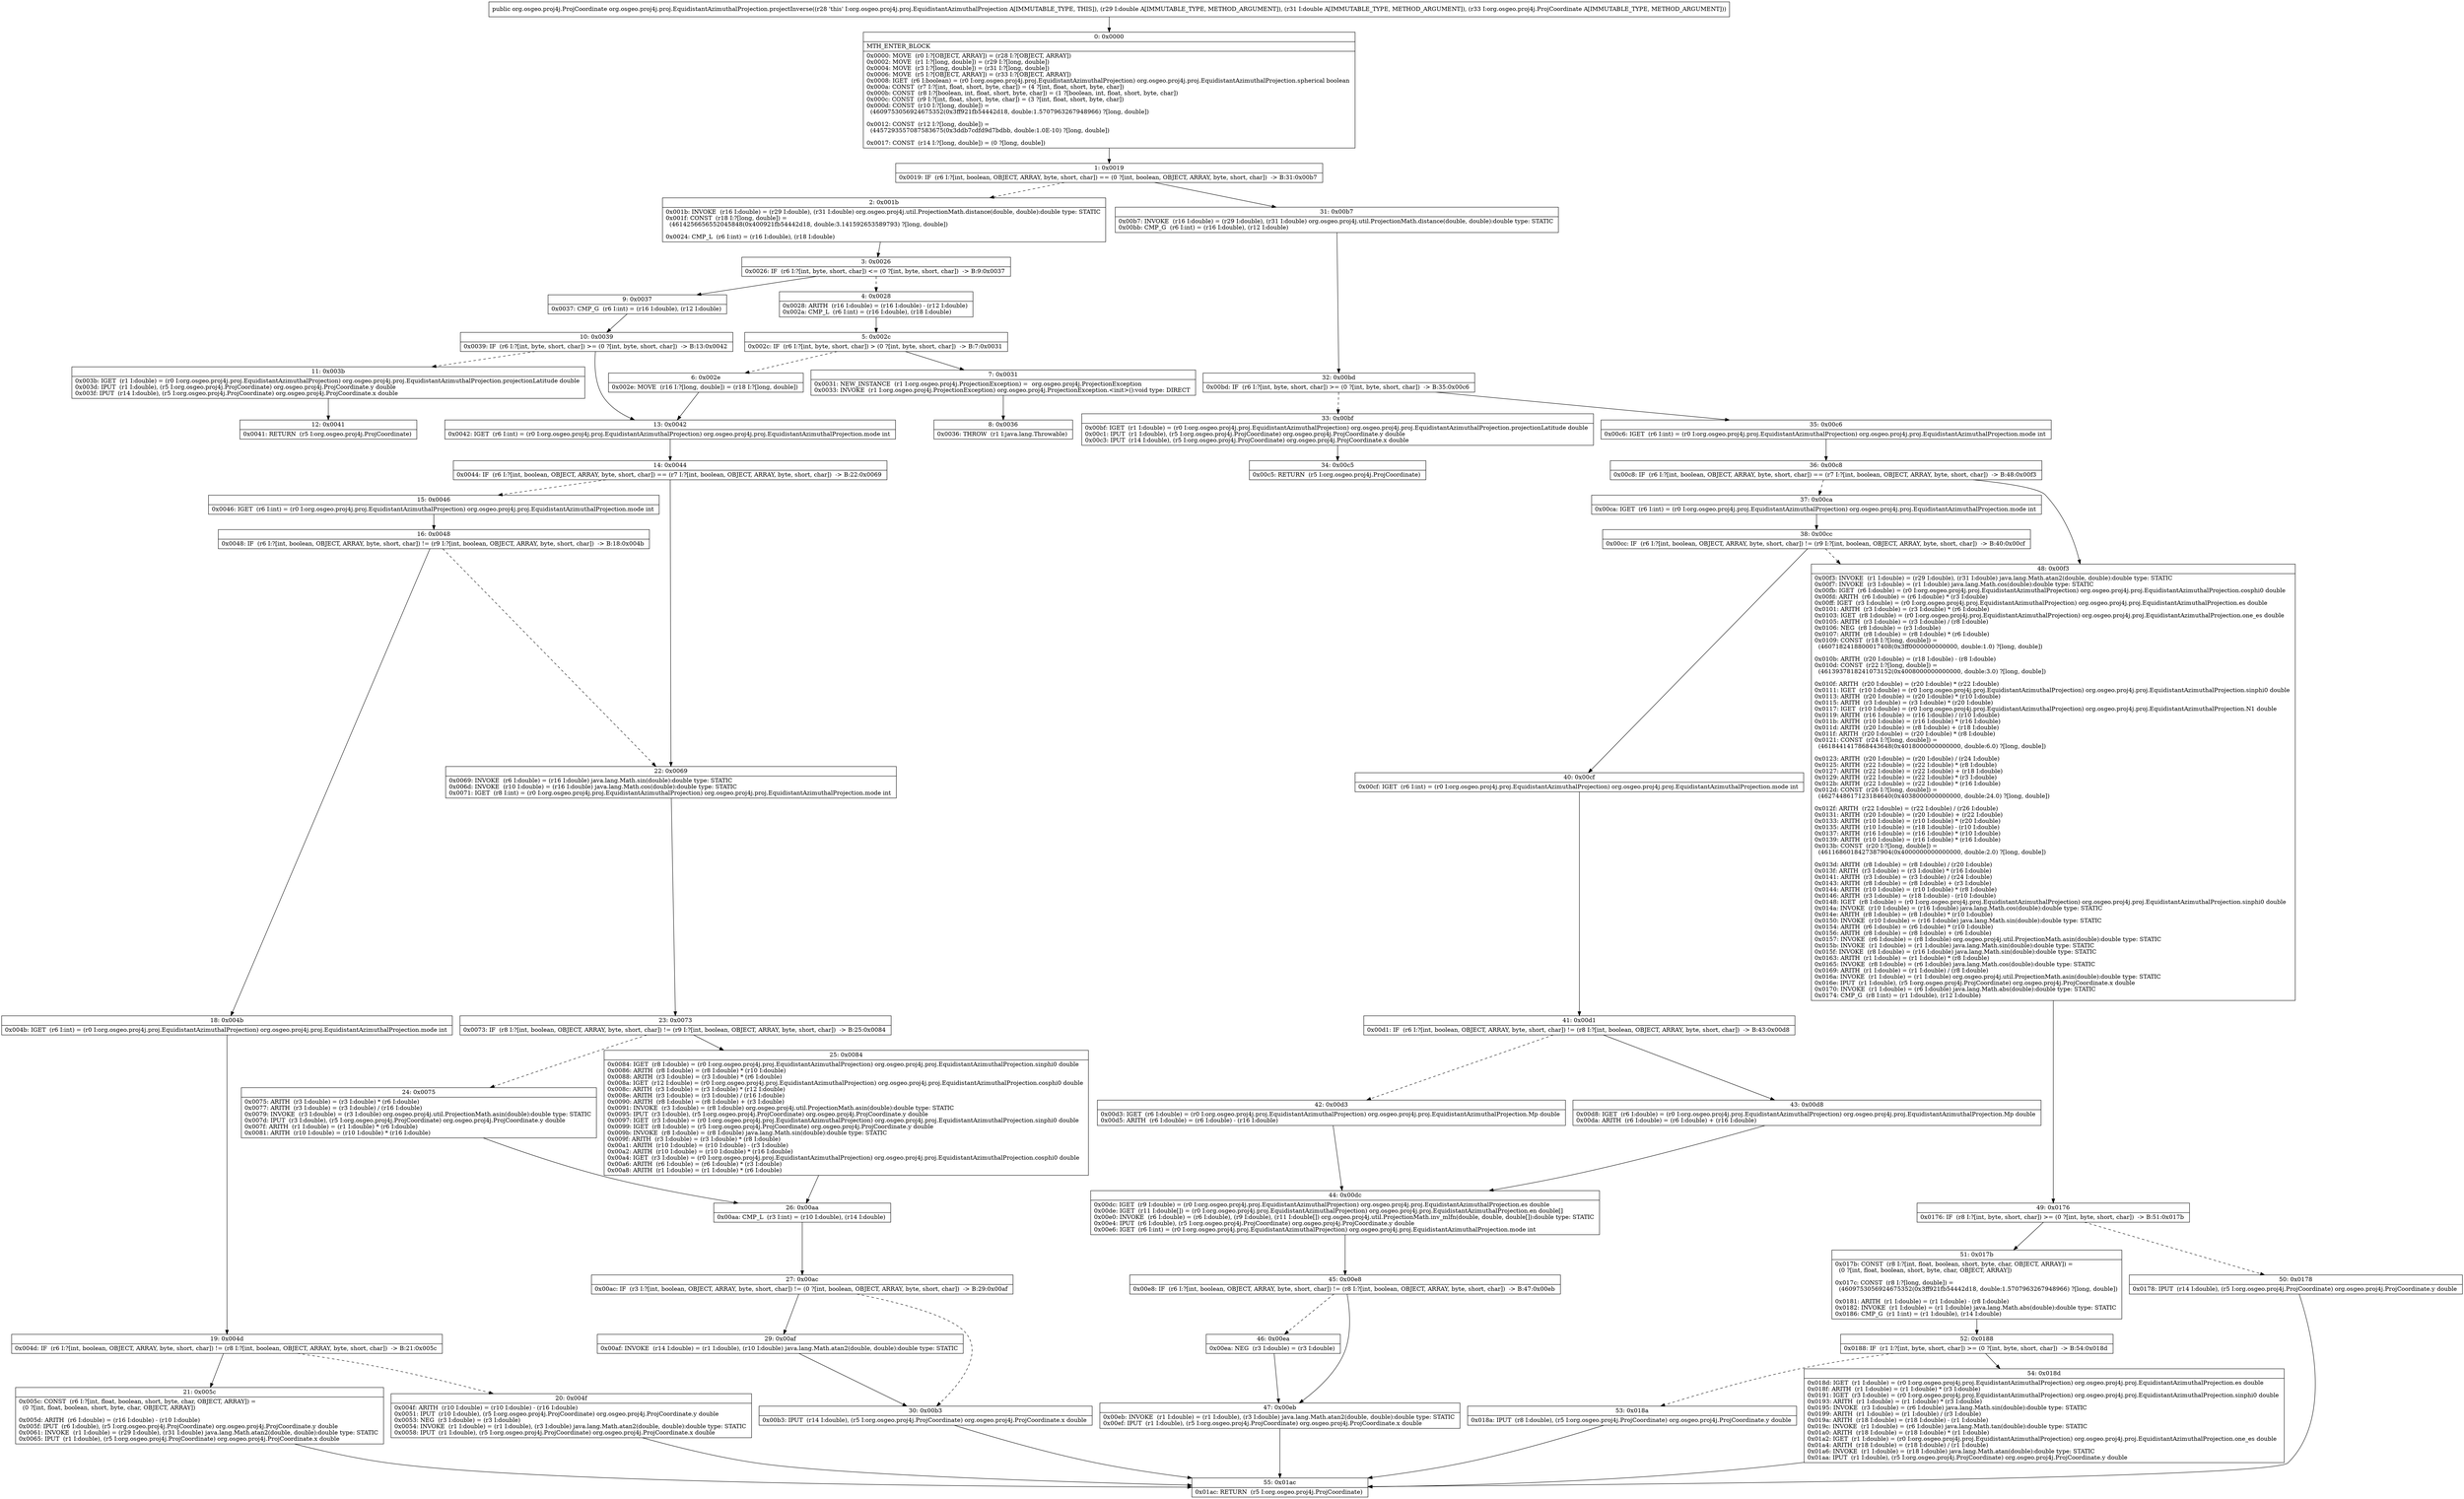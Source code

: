 digraph "CFG fororg.osgeo.proj4j.proj.EquidistantAzimuthalProjection.projectInverse(DDLorg\/osgeo\/proj4j\/ProjCoordinate;)Lorg\/osgeo\/proj4j\/ProjCoordinate;" {
Node_0 [shape=record,label="{0\:\ 0x0000|MTH_ENTER_BLOCK\l|0x0000: MOVE  (r0 I:?[OBJECT, ARRAY]) = (r28 I:?[OBJECT, ARRAY]) \l0x0002: MOVE  (r1 I:?[long, double]) = (r29 I:?[long, double]) \l0x0004: MOVE  (r3 I:?[long, double]) = (r31 I:?[long, double]) \l0x0006: MOVE  (r5 I:?[OBJECT, ARRAY]) = (r33 I:?[OBJECT, ARRAY]) \l0x0008: IGET  (r6 I:boolean) = (r0 I:org.osgeo.proj4j.proj.EquidistantAzimuthalProjection) org.osgeo.proj4j.proj.EquidistantAzimuthalProjection.spherical boolean \l0x000a: CONST  (r7 I:?[int, float, short, byte, char]) = (4 ?[int, float, short, byte, char]) \l0x000b: CONST  (r8 I:?[boolean, int, float, short, byte, char]) = (1 ?[boolean, int, float, short, byte, char]) \l0x000c: CONST  (r9 I:?[int, float, short, byte, char]) = (3 ?[int, float, short, byte, char]) \l0x000d: CONST  (r10 I:?[long, double]) = \l  (4609753056924675352(0x3ff921fb54442d18, double:1.5707963267948966) ?[long, double])\l \l0x0012: CONST  (r12 I:?[long, double]) = \l  (4457293557087583675(0x3ddb7cdfd9d7bdbb, double:1.0E\-10) ?[long, double])\l \l0x0017: CONST  (r14 I:?[long, double]) = (0 ?[long, double]) \l}"];
Node_1 [shape=record,label="{1\:\ 0x0019|0x0019: IF  (r6 I:?[int, boolean, OBJECT, ARRAY, byte, short, char]) == (0 ?[int, boolean, OBJECT, ARRAY, byte, short, char])  \-\> B:31:0x00b7 \l}"];
Node_2 [shape=record,label="{2\:\ 0x001b|0x001b: INVOKE  (r16 I:double) = (r29 I:double), (r31 I:double) org.osgeo.proj4j.util.ProjectionMath.distance(double, double):double type: STATIC \l0x001f: CONST  (r18 I:?[long, double]) = \l  (4614256656552045848(0x400921fb54442d18, double:3.141592653589793) ?[long, double])\l \l0x0024: CMP_L  (r6 I:int) = (r16 I:double), (r18 I:double) \l}"];
Node_3 [shape=record,label="{3\:\ 0x0026|0x0026: IF  (r6 I:?[int, byte, short, char]) \<= (0 ?[int, byte, short, char])  \-\> B:9:0x0037 \l}"];
Node_4 [shape=record,label="{4\:\ 0x0028|0x0028: ARITH  (r16 I:double) = (r16 I:double) \- (r12 I:double) \l0x002a: CMP_L  (r6 I:int) = (r16 I:double), (r18 I:double) \l}"];
Node_5 [shape=record,label="{5\:\ 0x002c|0x002c: IF  (r6 I:?[int, byte, short, char]) \> (0 ?[int, byte, short, char])  \-\> B:7:0x0031 \l}"];
Node_6 [shape=record,label="{6\:\ 0x002e|0x002e: MOVE  (r16 I:?[long, double]) = (r18 I:?[long, double]) \l}"];
Node_7 [shape=record,label="{7\:\ 0x0031|0x0031: NEW_INSTANCE  (r1 I:org.osgeo.proj4j.ProjectionException) =  org.osgeo.proj4j.ProjectionException \l0x0033: INVOKE  (r1 I:org.osgeo.proj4j.ProjectionException) org.osgeo.proj4j.ProjectionException.\<init\>():void type: DIRECT \l}"];
Node_8 [shape=record,label="{8\:\ 0x0036|0x0036: THROW  (r1 I:java.lang.Throwable) \l}"];
Node_9 [shape=record,label="{9\:\ 0x0037|0x0037: CMP_G  (r6 I:int) = (r16 I:double), (r12 I:double) \l}"];
Node_10 [shape=record,label="{10\:\ 0x0039|0x0039: IF  (r6 I:?[int, byte, short, char]) \>= (0 ?[int, byte, short, char])  \-\> B:13:0x0042 \l}"];
Node_11 [shape=record,label="{11\:\ 0x003b|0x003b: IGET  (r1 I:double) = (r0 I:org.osgeo.proj4j.proj.EquidistantAzimuthalProjection) org.osgeo.proj4j.proj.EquidistantAzimuthalProjection.projectionLatitude double \l0x003d: IPUT  (r1 I:double), (r5 I:org.osgeo.proj4j.ProjCoordinate) org.osgeo.proj4j.ProjCoordinate.y double \l0x003f: IPUT  (r14 I:double), (r5 I:org.osgeo.proj4j.ProjCoordinate) org.osgeo.proj4j.ProjCoordinate.x double \l}"];
Node_12 [shape=record,label="{12\:\ 0x0041|0x0041: RETURN  (r5 I:org.osgeo.proj4j.ProjCoordinate) \l}"];
Node_13 [shape=record,label="{13\:\ 0x0042|0x0042: IGET  (r6 I:int) = (r0 I:org.osgeo.proj4j.proj.EquidistantAzimuthalProjection) org.osgeo.proj4j.proj.EquidistantAzimuthalProjection.mode int \l}"];
Node_14 [shape=record,label="{14\:\ 0x0044|0x0044: IF  (r6 I:?[int, boolean, OBJECT, ARRAY, byte, short, char]) == (r7 I:?[int, boolean, OBJECT, ARRAY, byte, short, char])  \-\> B:22:0x0069 \l}"];
Node_15 [shape=record,label="{15\:\ 0x0046|0x0046: IGET  (r6 I:int) = (r0 I:org.osgeo.proj4j.proj.EquidistantAzimuthalProjection) org.osgeo.proj4j.proj.EquidistantAzimuthalProjection.mode int \l}"];
Node_16 [shape=record,label="{16\:\ 0x0048|0x0048: IF  (r6 I:?[int, boolean, OBJECT, ARRAY, byte, short, char]) != (r9 I:?[int, boolean, OBJECT, ARRAY, byte, short, char])  \-\> B:18:0x004b \l}"];
Node_18 [shape=record,label="{18\:\ 0x004b|0x004b: IGET  (r6 I:int) = (r0 I:org.osgeo.proj4j.proj.EquidistantAzimuthalProjection) org.osgeo.proj4j.proj.EquidistantAzimuthalProjection.mode int \l}"];
Node_19 [shape=record,label="{19\:\ 0x004d|0x004d: IF  (r6 I:?[int, boolean, OBJECT, ARRAY, byte, short, char]) != (r8 I:?[int, boolean, OBJECT, ARRAY, byte, short, char])  \-\> B:21:0x005c \l}"];
Node_20 [shape=record,label="{20\:\ 0x004f|0x004f: ARITH  (r10 I:double) = (r10 I:double) \- (r16 I:double) \l0x0051: IPUT  (r10 I:double), (r5 I:org.osgeo.proj4j.ProjCoordinate) org.osgeo.proj4j.ProjCoordinate.y double \l0x0053: NEG  (r3 I:double) = (r3 I:double) \l0x0054: INVOKE  (r1 I:double) = (r1 I:double), (r3 I:double) java.lang.Math.atan2(double, double):double type: STATIC \l0x0058: IPUT  (r1 I:double), (r5 I:org.osgeo.proj4j.ProjCoordinate) org.osgeo.proj4j.ProjCoordinate.x double \l}"];
Node_21 [shape=record,label="{21\:\ 0x005c|0x005c: CONST  (r6 I:?[int, float, boolean, short, byte, char, OBJECT, ARRAY]) = \l  (0 ?[int, float, boolean, short, byte, char, OBJECT, ARRAY])\l \l0x005d: ARITH  (r6 I:double) = (r16 I:double) \- (r10 I:double) \l0x005f: IPUT  (r6 I:double), (r5 I:org.osgeo.proj4j.ProjCoordinate) org.osgeo.proj4j.ProjCoordinate.y double \l0x0061: INVOKE  (r1 I:double) = (r29 I:double), (r31 I:double) java.lang.Math.atan2(double, double):double type: STATIC \l0x0065: IPUT  (r1 I:double), (r5 I:org.osgeo.proj4j.ProjCoordinate) org.osgeo.proj4j.ProjCoordinate.x double \l}"];
Node_22 [shape=record,label="{22\:\ 0x0069|0x0069: INVOKE  (r6 I:double) = (r16 I:double) java.lang.Math.sin(double):double type: STATIC \l0x006d: INVOKE  (r10 I:double) = (r16 I:double) java.lang.Math.cos(double):double type: STATIC \l0x0071: IGET  (r8 I:int) = (r0 I:org.osgeo.proj4j.proj.EquidistantAzimuthalProjection) org.osgeo.proj4j.proj.EquidistantAzimuthalProjection.mode int \l}"];
Node_23 [shape=record,label="{23\:\ 0x0073|0x0073: IF  (r8 I:?[int, boolean, OBJECT, ARRAY, byte, short, char]) != (r9 I:?[int, boolean, OBJECT, ARRAY, byte, short, char])  \-\> B:25:0x0084 \l}"];
Node_24 [shape=record,label="{24\:\ 0x0075|0x0075: ARITH  (r3 I:double) = (r3 I:double) * (r6 I:double) \l0x0077: ARITH  (r3 I:double) = (r3 I:double) \/ (r16 I:double) \l0x0079: INVOKE  (r3 I:double) = (r3 I:double) org.osgeo.proj4j.util.ProjectionMath.asin(double):double type: STATIC \l0x007d: IPUT  (r3 I:double), (r5 I:org.osgeo.proj4j.ProjCoordinate) org.osgeo.proj4j.ProjCoordinate.y double \l0x007f: ARITH  (r1 I:double) = (r1 I:double) * (r6 I:double) \l0x0081: ARITH  (r10 I:double) = (r10 I:double) * (r16 I:double) \l}"];
Node_25 [shape=record,label="{25\:\ 0x0084|0x0084: IGET  (r8 I:double) = (r0 I:org.osgeo.proj4j.proj.EquidistantAzimuthalProjection) org.osgeo.proj4j.proj.EquidistantAzimuthalProjection.sinphi0 double \l0x0086: ARITH  (r8 I:double) = (r8 I:double) * (r10 I:double) \l0x0088: ARITH  (r3 I:double) = (r3 I:double) * (r6 I:double) \l0x008a: IGET  (r12 I:double) = (r0 I:org.osgeo.proj4j.proj.EquidistantAzimuthalProjection) org.osgeo.proj4j.proj.EquidistantAzimuthalProjection.cosphi0 double \l0x008c: ARITH  (r3 I:double) = (r3 I:double) * (r12 I:double) \l0x008e: ARITH  (r3 I:double) = (r3 I:double) \/ (r16 I:double) \l0x0090: ARITH  (r8 I:double) = (r8 I:double) + (r3 I:double) \l0x0091: INVOKE  (r3 I:double) = (r8 I:double) org.osgeo.proj4j.util.ProjectionMath.asin(double):double type: STATIC \l0x0095: IPUT  (r3 I:double), (r5 I:org.osgeo.proj4j.ProjCoordinate) org.osgeo.proj4j.ProjCoordinate.y double \l0x0097: IGET  (r3 I:double) = (r0 I:org.osgeo.proj4j.proj.EquidistantAzimuthalProjection) org.osgeo.proj4j.proj.EquidistantAzimuthalProjection.sinphi0 double \l0x0099: IGET  (r8 I:double) = (r5 I:org.osgeo.proj4j.ProjCoordinate) org.osgeo.proj4j.ProjCoordinate.y double \l0x009b: INVOKE  (r8 I:double) = (r8 I:double) java.lang.Math.sin(double):double type: STATIC \l0x009f: ARITH  (r3 I:double) = (r3 I:double) * (r8 I:double) \l0x00a1: ARITH  (r10 I:double) = (r10 I:double) \- (r3 I:double) \l0x00a2: ARITH  (r10 I:double) = (r10 I:double) * (r16 I:double) \l0x00a4: IGET  (r3 I:double) = (r0 I:org.osgeo.proj4j.proj.EquidistantAzimuthalProjection) org.osgeo.proj4j.proj.EquidistantAzimuthalProjection.cosphi0 double \l0x00a6: ARITH  (r6 I:double) = (r6 I:double) * (r3 I:double) \l0x00a8: ARITH  (r1 I:double) = (r1 I:double) * (r6 I:double) \l}"];
Node_26 [shape=record,label="{26\:\ 0x00aa|0x00aa: CMP_L  (r3 I:int) = (r10 I:double), (r14 I:double) \l}"];
Node_27 [shape=record,label="{27\:\ 0x00ac|0x00ac: IF  (r3 I:?[int, boolean, OBJECT, ARRAY, byte, short, char]) != (0 ?[int, boolean, OBJECT, ARRAY, byte, short, char])  \-\> B:29:0x00af \l}"];
Node_29 [shape=record,label="{29\:\ 0x00af|0x00af: INVOKE  (r14 I:double) = (r1 I:double), (r10 I:double) java.lang.Math.atan2(double, double):double type: STATIC \l}"];
Node_30 [shape=record,label="{30\:\ 0x00b3|0x00b3: IPUT  (r14 I:double), (r5 I:org.osgeo.proj4j.ProjCoordinate) org.osgeo.proj4j.ProjCoordinate.x double \l}"];
Node_31 [shape=record,label="{31\:\ 0x00b7|0x00b7: INVOKE  (r16 I:double) = (r29 I:double), (r31 I:double) org.osgeo.proj4j.util.ProjectionMath.distance(double, double):double type: STATIC \l0x00bb: CMP_G  (r6 I:int) = (r16 I:double), (r12 I:double) \l}"];
Node_32 [shape=record,label="{32\:\ 0x00bd|0x00bd: IF  (r6 I:?[int, byte, short, char]) \>= (0 ?[int, byte, short, char])  \-\> B:35:0x00c6 \l}"];
Node_33 [shape=record,label="{33\:\ 0x00bf|0x00bf: IGET  (r1 I:double) = (r0 I:org.osgeo.proj4j.proj.EquidistantAzimuthalProjection) org.osgeo.proj4j.proj.EquidistantAzimuthalProjection.projectionLatitude double \l0x00c1: IPUT  (r1 I:double), (r5 I:org.osgeo.proj4j.ProjCoordinate) org.osgeo.proj4j.ProjCoordinate.y double \l0x00c3: IPUT  (r14 I:double), (r5 I:org.osgeo.proj4j.ProjCoordinate) org.osgeo.proj4j.ProjCoordinate.x double \l}"];
Node_34 [shape=record,label="{34\:\ 0x00c5|0x00c5: RETURN  (r5 I:org.osgeo.proj4j.ProjCoordinate) \l}"];
Node_35 [shape=record,label="{35\:\ 0x00c6|0x00c6: IGET  (r6 I:int) = (r0 I:org.osgeo.proj4j.proj.EquidistantAzimuthalProjection) org.osgeo.proj4j.proj.EquidistantAzimuthalProjection.mode int \l}"];
Node_36 [shape=record,label="{36\:\ 0x00c8|0x00c8: IF  (r6 I:?[int, boolean, OBJECT, ARRAY, byte, short, char]) == (r7 I:?[int, boolean, OBJECT, ARRAY, byte, short, char])  \-\> B:48:0x00f3 \l}"];
Node_37 [shape=record,label="{37\:\ 0x00ca|0x00ca: IGET  (r6 I:int) = (r0 I:org.osgeo.proj4j.proj.EquidistantAzimuthalProjection) org.osgeo.proj4j.proj.EquidistantAzimuthalProjection.mode int \l}"];
Node_38 [shape=record,label="{38\:\ 0x00cc|0x00cc: IF  (r6 I:?[int, boolean, OBJECT, ARRAY, byte, short, char]) != (r9 I:?[int, boolean, OBJECT, ARRAY, byte, short, char])  \-\> B:40:0x00cf \l}"];
Node_40 [shape=record,label="{40\:\ 0x00cf|0x00cf: IGET  (r6 I:int) = (r0 I:org.osgeo.proj4j.proj.EquidistantAzimuthalProjection) org.osgeo.proj4j.proj.EquidistantAzimuthalProjection.mode int \l}"];
Node_41 [shape=record,label="{41\:\ 0x00d1|0x00d1: IF  (r6 I:?[int, boolean, OBJECT, ARRAY, byte, short, char]) != (r8 I:?[int, boolean, OBJECT, ARRAY, byte, short, char])  \-\> B:43:0x00d8 \l}"];
Node_42 [shape=record,label="{42\:\ 0x00d3|0x00d3: IGET  (r6 I:double) = (r0 I:org.osgeo.proj4j.proj.EquidistantAzimuthalProjection) org.osgeo.proj4j.proj.EquidistantAzimuthalProjection.Mp double \l0x00d5: ARITH  (r6 I:double) = (r6 I:double) \- (r16 I:double) \l}"];
Node_43 [shape=record,label="{43\:\ 0x00d8|0x00d8: IGET  (r6 I:double) = (r0 I:org.osgeo.proj4j.proj.EquidistantAzimuthalProjection) org.osgeo.proj4j.proj.EquidistantAzimuthalProjection.Mp double \l0x00da: ARITH  (r6 I:double) = (r6 I:double) + (r16 I:double) \l}"];
Node_44 [shape=record,label="{44\:\ 0x00dc|0x00dc: IGET  (r9 I:double) = (r0 I:org.osgeo.proj4j.proj.EquidistantAzimuthalProjection) org.osgeo.proj4j.proj.EquidistantAzimuthalProjection.es double \l0x00de: IGET  (r11 I:double[]) = (r0 I:org.osgeo.proj4j.proj.EquidistantAzimuthalProjection) org.osgeo.proj4j.proj.EquidistantAzimuthalProjection.en double[] \l0x00e0: INVOKE  (r6 I:double) = (r6 I:double), (r9 I:double), (r11 I:double[]) org.osgeo.proj4j.util.ProjectionMath.inv_mlfn(double, double, double[]):double type: STATIC \l0x00e4: IPUT  (r6 I:double), (r5 I:org.osgeo.proj4j.ProjCoordinate) org.osgeo.proj4j.ProjCoordinate.y double \l0x00e6: IGET  (r6 I:int) = (r0 I:org.osgeo.proj4j.proj.EquidistantAzimuthalProjection) org.osgeo.proj4j.proj.EquidistantAzimuthalProjection.mode int \l}"];
Node_45 [shape=record,label="{45\:\ 0x00e8|0x00e8: IF  (r6 I:?[int, boolean, OBJECT, ARRAY, byte, short, char]) != (r8 I:?[int, boolean, OBJECT, ARRAY, byte, short, char])  \-\> B:47:0x00eb \l}"];
Node_46 [shape=record,label="{46\:\ 0x00ea|0x00ea: NEG  (r3 I:double) = (r3 I:double) \l}"];
Node_47 [shape=record,label="{47\:\ 0x00eb|0x00eb: INVOKE  (r1 I:double) = (r1 I:double), (r3 I:double) java.lang.Math.atan2(double, double):double type: STATIC \l0x00ef: IPUT  (r1 I:double), (r5 I:org.osgeo.proj4j.ProjCoordinate) org.osgeo.proj4j.ProjCoordinate.x double \l}"];
Node_48 [shape=record,label="{48\:\ 0x00f3|0x00f3: INVOKE  (r1 I:double) = (r29 I:double), (r31 I:double) java.lang.Math.atan2(double, double):double type: STATIC \l0x00f7: INVOKE  (r3 I:double) = (r1 I:double) java.lang.Math.cos(double):double type: STATIC \l0x00fb: IGET  (r6 I:double) = (r0 I:org.osgeo.proj4j.proj.EquidistantAzimuthalProjection) org.osgeo.proj4j.proj.EquidistantAzimuthalProjection.cosphi0 double \l0x00fd: ARITH  (r6 I:double) = (r6 I:double) * (r3 I:double) \l0x00ff: IGET  (r3 I:double) = (r0 I:org.osgeo.proj4j.proj.EquidistantAzimuthalProjection) org.osgeo.proj4j.proj.EquidistantAzimuthalProjection.es double \l0x0101: ARITH  (r3 I:double) = (r3 I:double) * (r6 I:double) \l0x0103: IGET  (r8 I:double) = (r0 I:org.osgeo.proj4j.proj.EquidistantAzimuthalProjection) org.osgeo.proj4j.proj.EquidistantAzimuthalProjection.one_es double \l0x0105: ARITH  (r3 I:double) = (r3 I:double) \/ (r8 I:double) \l0x0106: NEG  (r8 I:double) = (r3 I:double) \l0x0107: ARITH  (r8 I:double) = (r8 I:double) * (r6 I:double) \l0x0109: CONST  (r18 I:?[long, double]) = \l  (4607182418800017408(0x3ff0000000000000, double:1.0) ?[long, double])\l \l0x010b: ARITH  (r20 I:double) = (r18 I:double) \- (r8 I:double) \l0x010d: CONST  (r22 I:?[long, double]) = \l  (4613937818241073152(0x4008000000000000, double:3.0) ?[long, double])\l \l0x010f: ARITH  (r20 I:double) = (r20 I:double) * (r22 I:double) \l0x0111: IGET  (r10 I:double) = (r0 I:org.osgeo.proj4j.proj.EquidistantAzimuthalProjection) org.osgeo.proj4j.proj.EquidistantAzimuthalProjection.sinphi0 double \l0x0113: ARITH  (r20 I:double) = (r20 I:double) * (r10 I:double) \l0x0115: ARITH  (r3 I:double) = (r3 I:double) * (r20 I:double) \l0x0117: IGET  (r10 I:double) = (r0 I:org.osgeo.proj4j.proj.EquidistantAzimuthalProjection) org.osgeo.proj4j.proj.EquidistantAzimuthalProjection.N1 double \l0x0119: ARITH  (r16 I:double) = (r16 I:double) \/ (r10 I:double) \l0x011b: ARITH  (r10 I:double) = (r16 I:double) * (r16 I:double) \l0x011d: ARITH  (r20 I:double) = (r8 I:double) + (r18 I:double) \l0x011f: ARITH  (r20 I:double) = (r20 I:double) * (r8 I:double) \l0x0121: CONST  (r24 I:?[long, double]) = \l  (4618441417868443648(0x4018000000000000, double:6.0) ?[long, double])\l \l0x0123: ARITH  (r20 I:double) = (r20 I:double) \/ (r24 I:double) \l0x0125: ARITH  (r22 I:double) = (r22 I:double) * (r8 I:double) \l0x0127: ARITH  (r22 I:double) = (r22 I:double) + (r18 I:double) \l0x0129: ARITH  (r22 I:double) = (r22 I:double) * (r3 I:double) \l0x012b: ARITH  (r22 I:double) = (r22 I:double) * (r16 I:double) \l0x012d: CONST  (r26 I:?[long, double]) = \l  (4627448617123184640(0x4038000000000000, double:24.0) ?[long, double])\l \l0x012f: ARITH  (r22 I:double) = (r22 I:double) \/ (r26 I:double) \l0x0131: ARITH  (r20 I:double) = (r20 I:double) + (r22 I:double) \l0x0133: ARITH  (r10 I:double) = (r10 I:double) * (r20 I:double) \l0x0135: ARITH  (r10 I:double) = (r18 I:double) \- (r10 I:double) \l0x0137: ARITH  (r16 I:double) = (r16 I:double) * (r10 I:double) \l0x0139: ARITH  (r10 I:double) = (r16 I:double) * (r16 I:double) \l0x013b: CONST  (r20 I:?[long, double]) = \l  (4611686018427387904(0x4000000000000000, double:2.0) ?[long, double])\l \l0x013d: ARITH  (r8 I:double) = (r8 I:double) \/ (r20 I:double) \l0x013f: ARITH  (r3 I:double) = (r3 I:double) * (r16 I:double) \l0x0141: ARITH  (r3 I:double) = (r3 I:double) \/ (r24 I:double) \l0x0143: ARITH  (r8 I:double) = (r8 I:double) + (r3 I:double) \l0x0144: ARITH  (r10 I:double) = (r10 I:double) * (r8 I:double) \l0x0146: ARITH  (r3 I:double) = (r18 I:double) \- (r10 I:double) \l0x0148: IGET  (r8 I:double) = (r0 I:org.osgeo.proj4j.proj.EquidistantAzimuthalProjection) org.osgeo.proj4j.proj.EquidistantAzimuthalProjection.sinphi0 double \l0x014a: INVOKE  (r10 I:double) = (r16 I:double) java.lang.Math.cos(double):double type: STATIC \l0x014e: ARITH  (r8 I:double) = (r8 I:double) * (r10 I:double) \l0x0150: INVOKE  (r10 I:double) = (r16 I:double) java.lang.Math.sin(double):double type: STATIC \l0x0154: ARITH  (r6 I:double) = (r6 I:double) * (r10 I:double) \l0x0156: ARITH  (r8 I:double) = (r8 I:double) + (r6 I:double) \l0x0157: INVOKE  (r6 I:double) = (r8 I:double) org.osgeo.proj4j.util.ProjectionMath.asin(double):double type: STATIC \l0x015b: INVOKE  (r1 I:double) = (r1 I:double) java.lang.Math.sin(double):double type: STATIC \l0x015f: INVOKE  (r8 I:double) = (r16 I:double) java.lang.Math.sin(double):double type: STATIC \l0x0163: ARITH  (r1 I:double) = (r1 I:double) * (r8 I:double) \l0x0165: INVOKE  (r8 I:double) = (r6 I:double) java.lang.Math.cos(double):double type: STATIC \l0x0169: ARITH  (r1 I:double) = (r1 I:double) \/ (r8 I:double) \l0x016a: INVOKE  (r1 I:double) = (r1 I:double) org.osgeo.proj4j.util.ProjectionMath.asin(double):double type: STATIC \l0x016e: IPUT  (r1 I:double), (r5 I:org.osgeo.proj4j.ProjCoordinate) org.osgeo.proj4j.ProjCoordinate.x double \l0x0170: INVOKE  (r1 I:double) = (r6 I:double) java.lang.Math.abs(double):double type: STATIC \l0x0174: CMP_G  (r8 I:int) = (r1 I:double), (r12 I:double) \l}"];
Node_49 [shape=record,label="{49\:\ 0x0176|0x0176: IF  (r8 I:?[int, byte, short, char]) \>= (0 ?[int, byte, short, char])  \-\> B:51:0x017b \l}"];
Node_50 [shape=record,label="{50\:\ 0x0178|0x0178: IPUT  (r14 I:double), (r5 I:org.osgeo.proj4j.ProjCoordinate) org.osgeo.proj4j.ProjCoordinate.y double \l}"];
Node_51 [shape=record,label="{51\:\ 0x017b|0x017b: CONST  (r8 I:?[int, float, boolean, short, byte, char, OBJECT, ARRAY]) = \l  (0 ?[int, float, boolean, short, byte, char, OBJECT, ARRAY])\l \l0x017c: CONST  (r8 I:?[long, double]) = \l  (4609753056924675352(0x3ff921fb54442d18, double:1.5707963267948966) ?[long, double])\l \l0x0181: ARITH  (r1 I:double) = (r1 I:double) \- (r8 I:double) \l0x0182: INVOKE  (r1 I:double) = (r1 I:double) java.lang.Math.abs(double):double type: STATIC \l0x0186: CMP_G  (r1 I:int) = (r1 I:double), (r14 I:double) \l}"];
Node_52 [shape=record,label="{52\:\ 0x0188|0x0188: IF  (r1 I:?[int, byte, short, char]) \>= (0 ?[int, byte, short, char])  \-\> B:54:0x018d \l}"];
Node_53 [shape=record,label="{53\:\ 0x018a|0x018a: IPUT  (r8 I:double), (r5 I:org.osgeo.proj4j.ProjCoordinate) org.osgeo.proj4j.ProjCoordinate.y double \l}"];
Node_54 [shape=record,label="{54\:\ 0x018d|0x018d: IGET  (r1 I:double) = (r0 I:org.osgeo.proj4j.proj.EquidistantAzimuthalProjection) org.osgeo.proj4j.proj.EquidistantAzimuthalProjection.es double \l0x018f: ARITH  (r1 I:double) = (r1 I:double) * (r3 I:double) \l0x0191: IGET  (r3 I:double) = (r0 I:org.osgeo.proj4j.proj.EquidistantAzimuthalProjection) org.osgeo.proj4j.proj.EquidistantAzimuthalProjection.sinphi0 double \l0x0193: ARITH  (r1 I:double) = (r1 I:double) * (r3 I:double) \l0x0195: INVOKE  (r3 I:double) = (r6 I:double) java.lang.Math.sin(double):double type: STATIC \l0x0199: ARITH  (r1 I:double) = (r1 I:double) \/ (r3 I:double) \l0x019a: ARITH  (r18 I:double) = (r18 I:double) \- (r1 I:double) \l0x019c: INVOKE  (r1 I:double) = (r6 I:double) java.lang.Math.tan(double):double type: STATIC \l0x01a0: ARITH  (r18 I:double) = (r18 I:double) * (r1 I:double) \l0x01a2: IGET  (r1 I:double) = (r0 I:org.osgeo.proj4j.proj.EquidistantAzimuthalProjection) org.osgeo.proj4j.proj.EquidistantAzimuthalProjection.one_es double \l0x01a4: ARITH  (r18 I:double) = (r18 I:double) \/ (r1 I:double) \l0x01a6: INVOKE  (r1 I:double) = (r18 I:double) java.lang.Math.atan(double):double type: STATIC \l0x01aa: IPUT  (r1 I:double), (r5 I:org.osgeo.proj4j.ProjCoordinate) org.osgeo.proj4j.ProjCoordinate.y double \l}"];
Node_55 [shape=record,label="{55\:\ 0x01ac|0x01ac: RETURN  (r5 I:org.osgeo.proj4j.ProjCoordinate) \l}"];
MethodNode[shape=record,label="{public org.osgeo.proj4j.ProjCoordinate org.osgeo.proj4j.proj.EquidistantAzimuthalProjection.projectInverse((r28 'this' I:org.osgeo.proj4j.proj.EquidistantAzimuthalProjection A[IMMUTABLE_TYPE, THIS]), (r29 I:double A[IMMUTABLE_TYPE, METHOD_ARGUMENT]), (r31 I:double A[IMMUTABLE_TYPE, METHOD_ARGUMENT]), (r33 I:org.osgeo.proj4j.ProjCoordinate A[IMMUTABLE_TYPE, METHOD_ARGUMENT])) }"];
MethodNode -> Node_0;
Node_0 -> Node_1;
Node_1 -> Node_2[style=dashed];
Node_1 -> Node_31;
Node_2 -> Node_3;
Node_3 -> Node_4[style=dashed];
Node_3 -> Node_9;
Node_4 -> Node_5;
Node_5 -> Node_6[style=dashed];
Node_5 -> Node_7;
Node_6 -> Node_13;
Node_7 -> Node_8;
Node_9 -> Node_10;
Node_10 -> Node_11[style=dashed];
Node_10 -> Node_13;
Node_11 -> Node_12;
Node_13 -> Node_14;
Node_14 -> Node_15[style=dashed];
Node_14 -> Node_22;
Node_15 -> Node_16;
Node_16 -> Node_18;
Node_16 -> Node_22[style=dashed];
Node_18 -> Node_19;
Node_19 -> Node_20[style=dashed];
Node_19 -> Node_21;
Node_20 -> Node_55;
Node_21 -> Node_55;
Node_22 -> Node_23;
Node_23 -> Node_24[style=dashed];
Node_23 -> Node_25;
Node_24 -> Node_26;
Node_25 -> Node_26;
Node_26 -> Node_27;
Node_27 -> Node_29;
Node_27 -> Node_30[style=dashed];
Node_29 -> Node_30;
Node_30 -> Node_55;
Node_31 -> Node_32;
Node_32 -> Node_33[style=dashed];
Node_32 -> Node_35;
Node_33 -> Node_34;
Node_35 -> Node_36;
Node_36 -> Node_37[style=dashed];
Node_36 -> Node_48;
Node_37 -> Node_38;
Node_38 -> Node_40;
Node_38 -> Node_48[style=dashed];
Node_40 -> Node_41;
Node_41 -> Node_42[style=dashed];
Node_41 -> Node_43;
Node_42 -> Node_44;
Node_43 -> Node_44;
Node_44 -> Node_45;
Node_45 -> Node_46[style=dashed];
Node_45 -> Node_47;
Node_46 -> Node_47;
Node_47 -> Node_55;
Node_48 -> Node_49;
Node_49 -> Node_50[style=dashed];
Node_49 -> Node_51;
Node_50 -> Node_55;
Node_51 -> Node_52;
Node_52 -> Node_53[style=dashed];
Node_52 -> Node_54;
Node_53 -> Node_55;
Node_54 -> Node_55;
}

